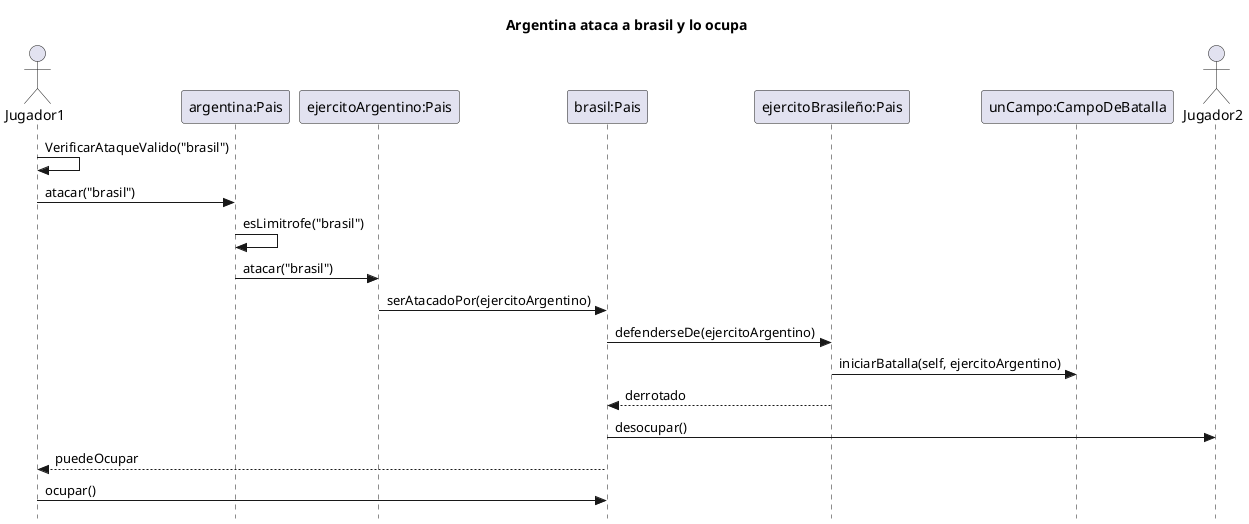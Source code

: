 @startuml Diagrama de secuencia - hay clases presenciales
title Argentina ataca a brasil y lo ocupa
skinparam style strictuml
actor Jugador1 as JugadorAtacante
participant "argentina:Pais" as PaisAtacante
participant "ejercitoArgentino:Pais" as EjercitoAtacante
participant "brasil:Pais" as PaisAtacado
participant "ejercitoBrasileño:Pais" as EjercitoAtacado
' participant "unTablero:Tablero" as Tablero
participant "unCampo:CampoDeBatalla" as CampoDeBatalla

actor Jugador2 as JugadorAtacado


JugadorAtacante -> JugadorAtacante: VerificarAtaqueValido("brasil")
JugadorAtacante -> PaisAtacante: atacar("brasil")
PaisAtacante -> PaisAtacante: esLimitrofe("brasil")
' PaisAtacante -> PaisAtacado: serAtacado()
PaisAtacante -> EjercitoAtacante: atacar("brasil")
EjercitoAtacante -> PaisAtacado: serAtacadoPor(ejercitoArgentino)
PaisAtacado -> EjercitoAtacado: defenderseDe(ejercitoArgentino)
' ----------------------------------------------------
EjercitoAtacado -> CampoDeBatalla: iniciarBatalla(self, ejercitoArgentino)



' --------------------------------------------------
EjercitoAtacado --> PaisAtacado: derrotado
PaisAtacado -> JugadorAtacado: desocupar()
PaisAtacado --> JugadorAtacante: puedeOcupar
JugadorAtacante -> PaisAtacado: ocupar()


@enduml